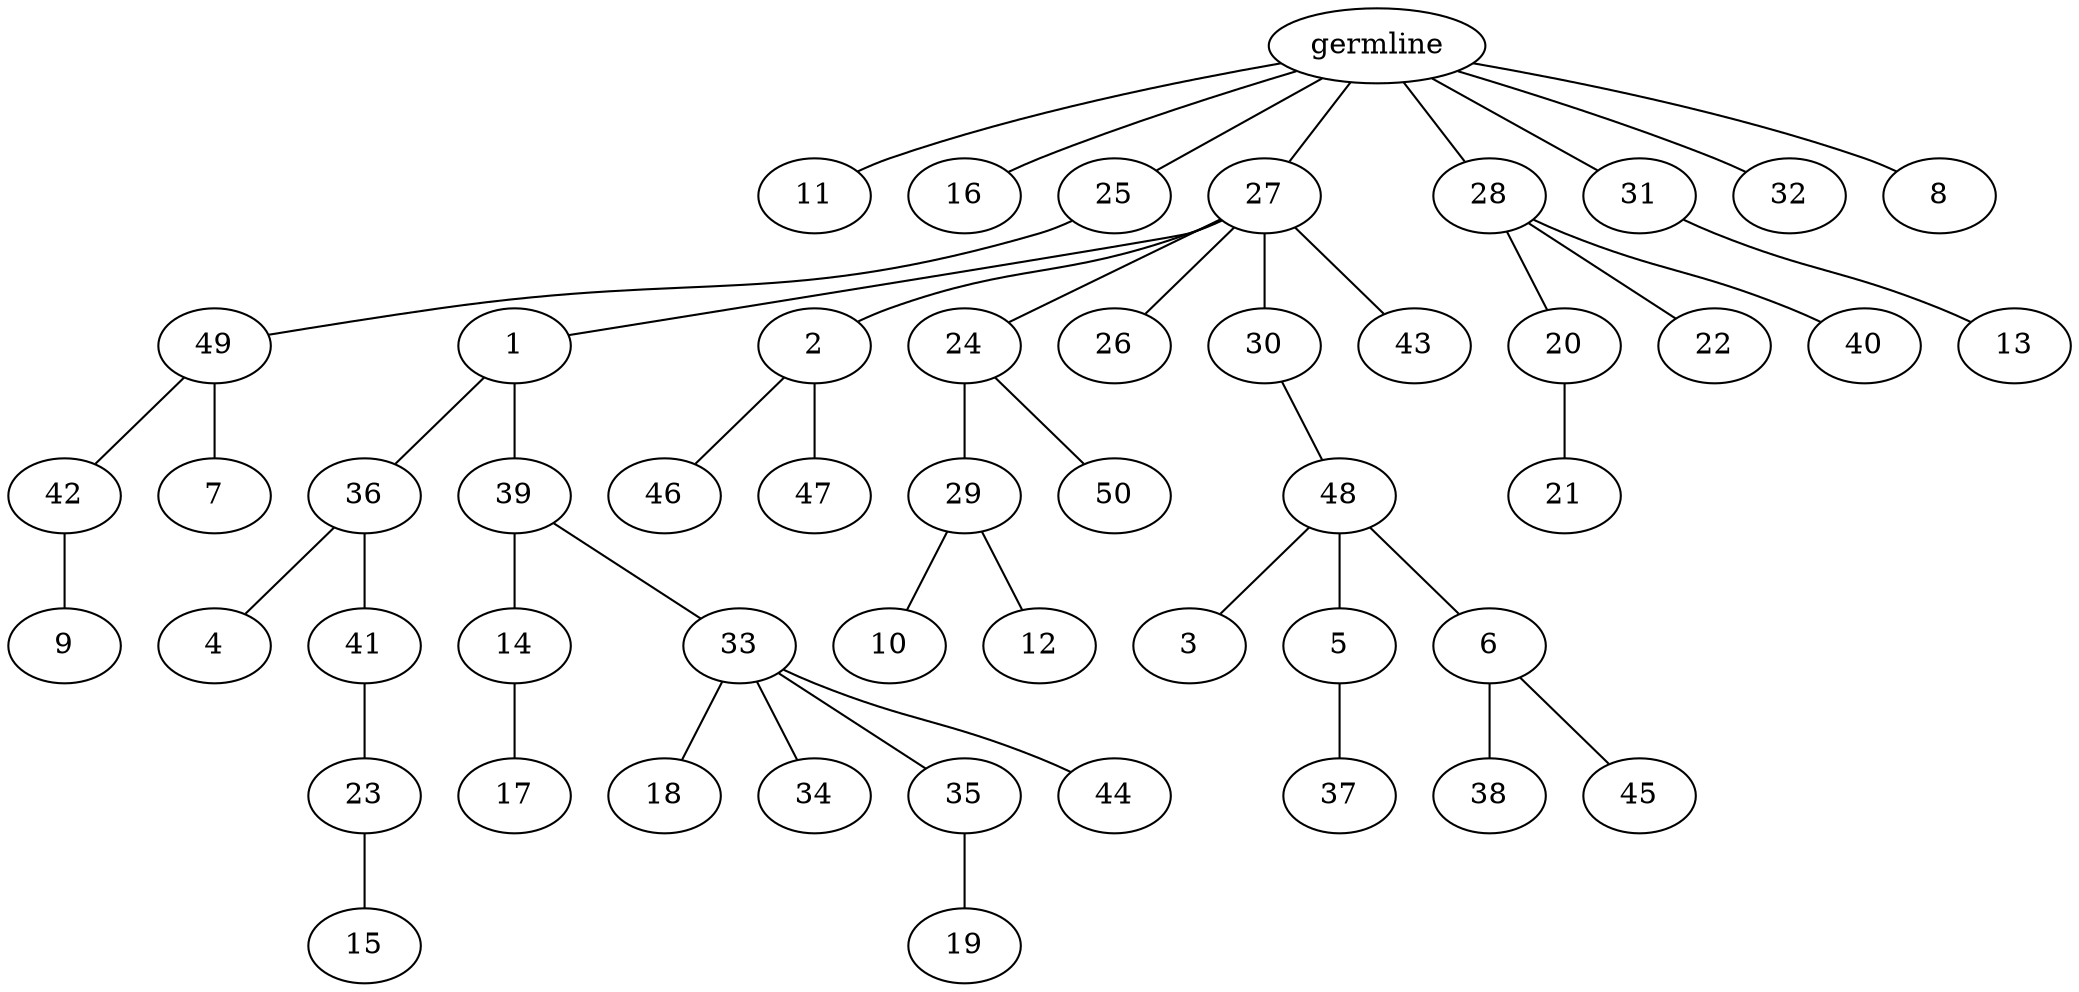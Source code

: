 graph tree {
    "140086339654176" [label="germline"];
    "140086339240000" [label="11"];
    "140086339240432" [label="16"];
    "140086339242352" [label="25"];
    "140086339242208" [label="49"];
    "140086337340656" [label="42"];
    "140086337342048" [label="9"];
    "140086337343440" [label="7"];
    "140086339240384" [label="27"];
    "140086337340992" [label="1"];
    "140086337342336" [label="36"];
    "140086337343008" [label="4"];
    "140086337341088" [label="41"];
    "140086327210912" [label="23"];
    "140086327213408" [label="15"];
    "140086337342144" [label="39"];
    "140086327214032" [label="14"];
    "140086327210288" [label="17"];
    "140086327210192" [label="33"];
    "140086327212448" [label="18"];
    "140086327212544" [label="34"];
    "140086327213744" [label="35"];
    "140086327213984" [label="19"];
    "140086327210144" [label="44"];
    "140086337341136" [label="2"];
    "140086327212640" [label="46"];
    "140086327210768" [label="47"];
    "140086337341808" [label="24"];
    "140086327212256" [label="29"];
    "140086327213456" [label="10"];
    "140086327210480" [label="12"];
    "140086327212688" [label="50"];
    "140086327212016" [label="26"];
    "140086327213024" [label="30"];
    "140086327213552" [label="48"];
    "140086327211584" [label="3"];
    "140086327210720" [label="5"];
    "140086340265152" [label="37"];
    "140086327211776" [label="6"];
    "140086327213936" [label="38"];
    "140086327211536" [label="45"];
    "140086327212400" [label="43"];
    "140086337339984" [label="28"];
    "140086327211008" [label="20"];
    "140086326642816" [label="21"];
    "140086326643104" [label="22"];
    "140086326641808" [label="40"];
    "140086327213120" [label="31"];
    "140086326641424" [label="13"];
    "140086326642096" [label="32"];
    "140086326644112" [label="8"];
    "140086339654176" -- "140086339240000";
    "140086339654176" -- "140086339240432";
    "140086339654176" -- "140086339242352";
    "140086339654176" -- "140086339240384";
    "140086339654176" -- "140086337339984";
    "140086339654176" -- "140086327213120";
    "140086339654176" -- "140086326642096";
    "140086339654176" -- "140086326644112";
    "140086339242352" -- "140086339242208";
    "140086339242208" -- "140086337340656";
    "140086339242208" -- "140086337343440";
    "140086337340656" -- "140086337342048";
    "140086339240384" -- "140086337340992";
    "140086339240384" -- "140086337341136";
    "140086339240384" -- "140086337341808";
    "140086339240384" -- "140086327212016";
    "140086339240384" -- "140086327213024";
    "140086339240384" -- "140086327212400";
    "140086337340992" -- "140086337342336";
    "140086337340992" -- "140086337342144";
    "140086337342336" -- "140086337343008";
    "140086337342336" -- "140086337341088";
    "140086337341088" -- "140086327210912";
    "140086327210912" -- "140086327213408";
    "140086337342144" -- "140086327214032";
    "140086337342144" -- "140086327210192";
    "140086327214032" -- "140086327210288";
    "140086327210192" -- "140086327212448";
    "140086327210192" -- "140086327212544";
    "140086327210192" -- "140086327213744";
    "140086327210192" -- "140086327210144";
    "140086327213744" -- "140086327213984";
    "140086337341136" -- "140086327212640";
    "140086337341136" -- "140086327210768";
    "140086337341808" -- "140086327212256";
    "140086337341808" -- "140086327212688";
    "140086327212256" -- "140086327213456";
    "140086327212256" -- "140086327210480";
    "140086327213024" -- "140086327213552";
    "140086327213552" -- "140086327211584";
    "140086327213552" -- "140086327210720";
    "140086327213552" -- "140086327211776";
    "140086327210720" -- "140086340265152";
    "140086327211776" -- "140086327213936";
    "140086327211776" -- "140086327211536";
    "140086337339984" -- "140086327211008";
    "140086337339984" -- "140086326643104";
    "140086337339984" -- "140086326641808";
    "140086327211008" -- "140086326642816";
    "140086327213120" -- "140086326641424";
}
